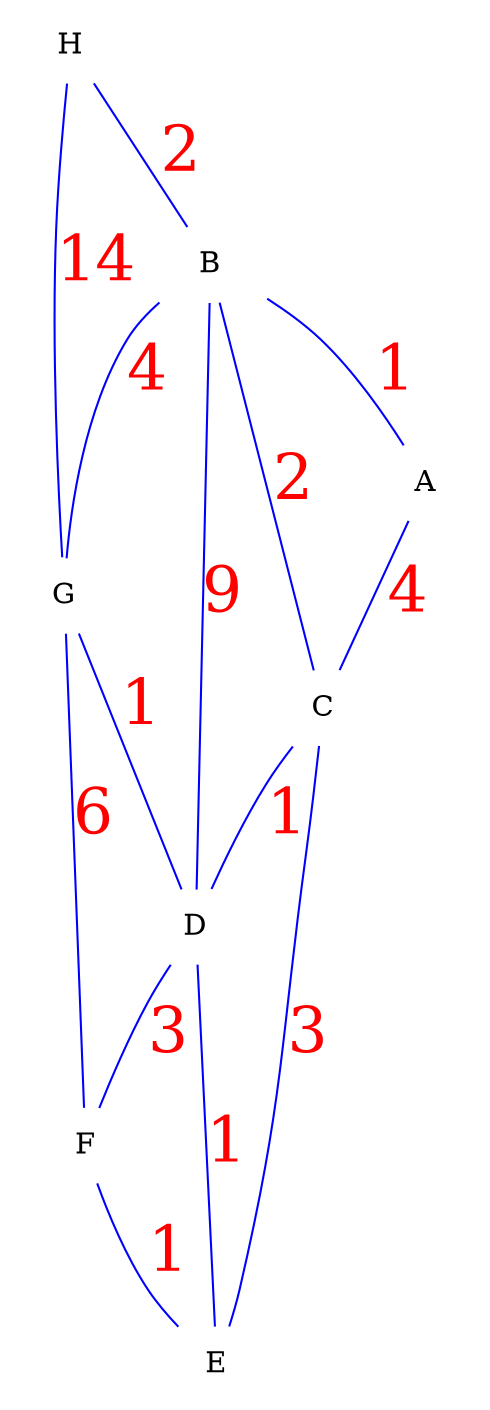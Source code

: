 graph {
node [image="image.png" shape="none"];
edge [fontsize="30pt" color="blue" fontcolor="red"];
H [pos="3.9,8.3!"];
B [pos="6.9,8!"];
G [pos="1.7,6!"];
D [pos="4,4!"];
C [pos="7.2,4.2!"];
A [pos="10.2,5.5!"];
F [pos="1,2.5!"];
E [pos="4.5,1!"];
H -- B [label="2"];
H -- G [label="14"];
B -- G [label="4"];
B -- D [label="9"];
G -- D [label="1"];
B -- C [label="2"];
B -- A [label="1"];
A -- C [label="4"];
C -- D [label="1"];
C -- E [label="3"];
D -- E [label="1"];
G -- F [label="6"];
D -- F [label="3"];
F -- E [label="1"];
}
